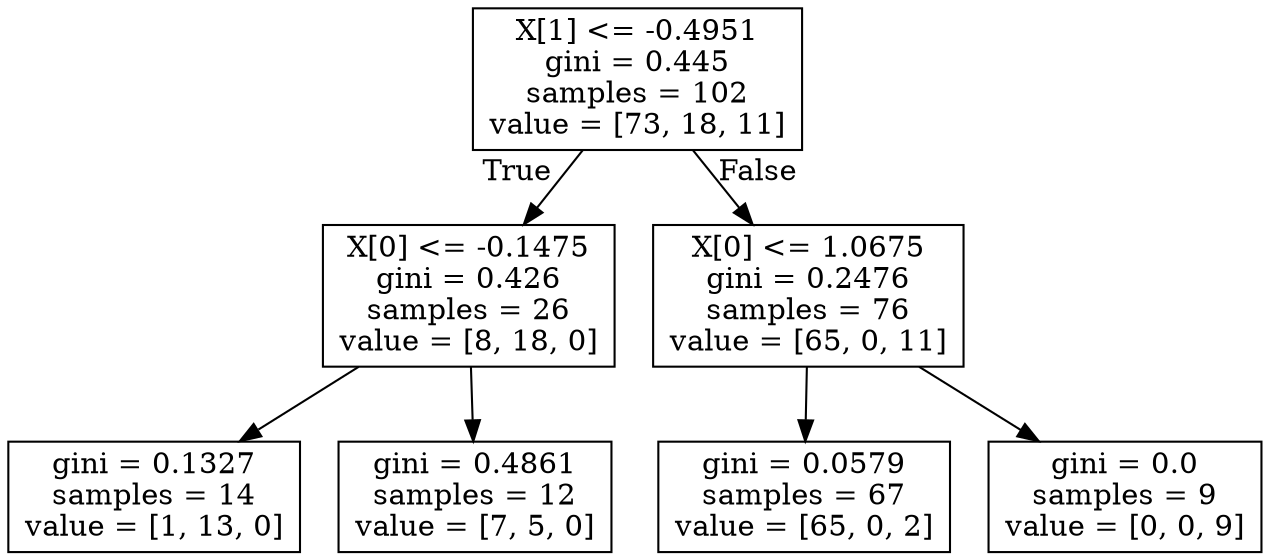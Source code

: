 digraph Tree {
node [shape=box] ;
0 [label="X[1] <= -0.4951\ngini = 0.445\nsamples = 102\nvalue = [73, 18, 11]"] ;
1 [label="X[0] <= -0.1475\ngini = 0.426\nsamples = 26\nvalue = [8, 18, 0]"] ;
0 -> 1 [labeldistance=2.5, labelangle=45, headlabel="True"] ;
2 [label="gini = 0.1327\nsamples = 14\nvalue = [1, 13, 0]"] ;
1 -> 2 ;
3 [label="gini = 0.4861\nsamples = 12\nvalue = [7, 5, 0]"] ;
1 -> 3 ;
4 [label="X[0] <= 1.0675\ngini = 0.2476\nsamples = 76\nvalue = [65, 0, 11]"] ;
0 -> 4 [labeldistance=2.5, labelangle=-45, headlabel="False"] ;
5 [label="gini = 0.0579\nsamples = 67\nvalue = [65, 0, 2]"] ;
4 -> 5 ;
6 [label="gini = 0.0\nsamples = 9\nvalue = [0, 0, 9]"] ;
4 -> 6 ;
}